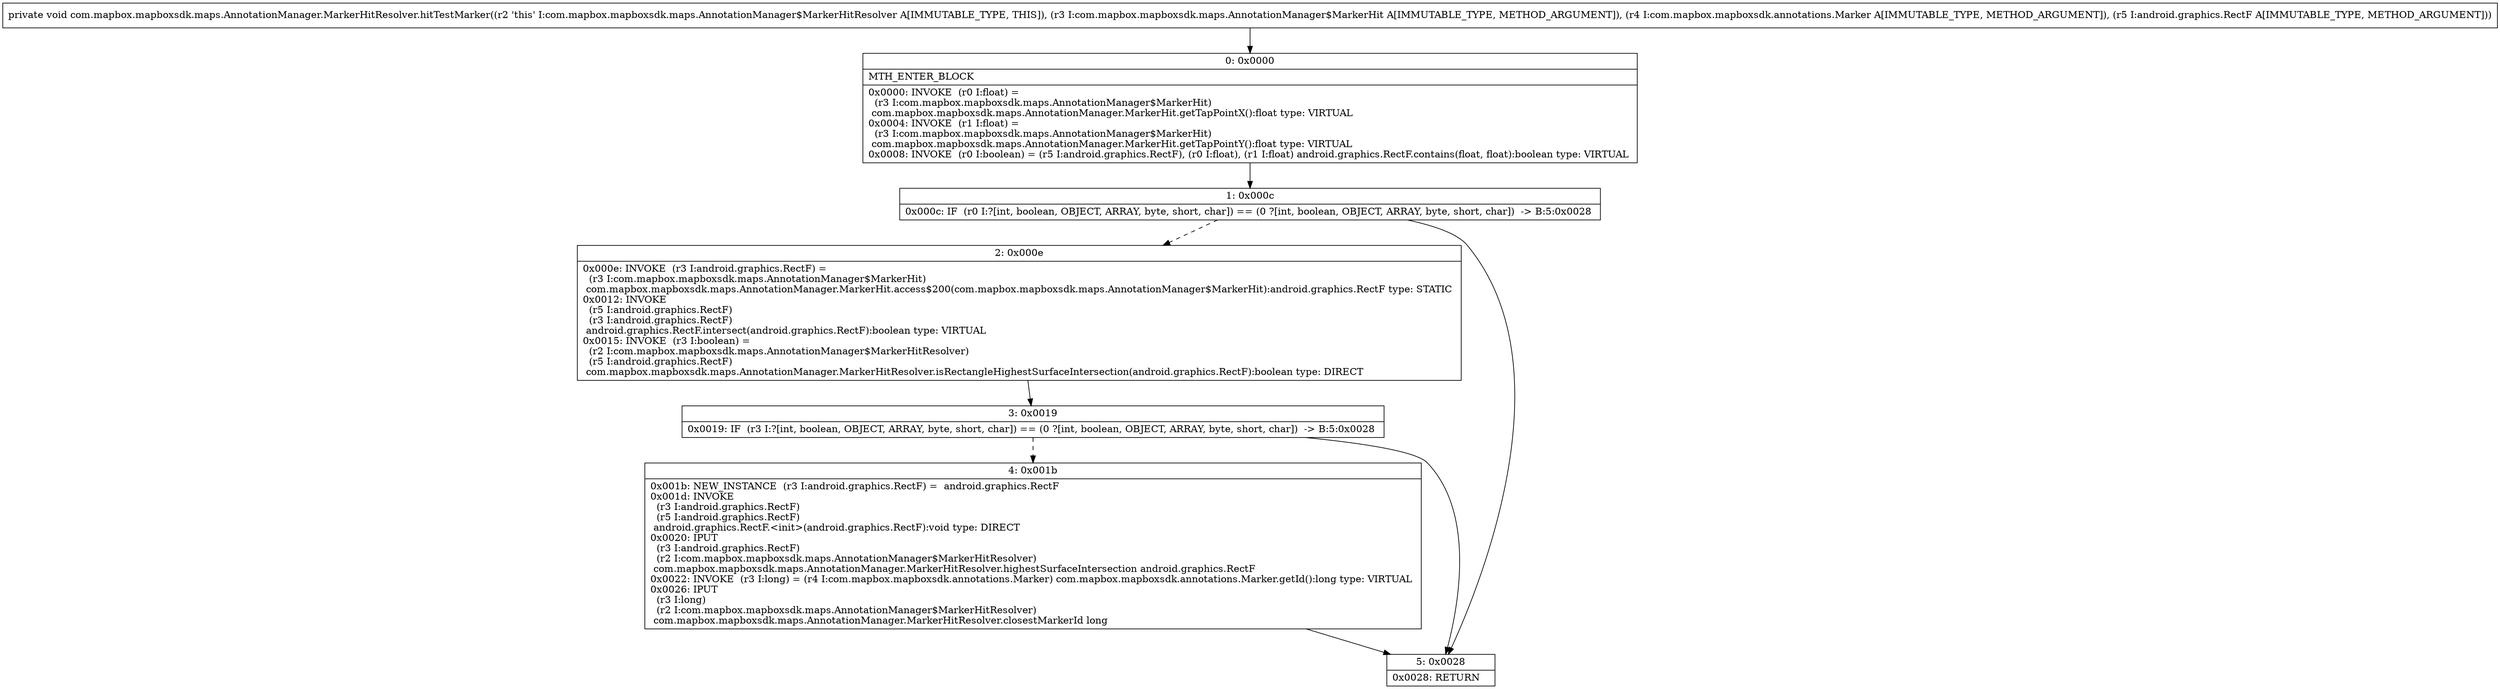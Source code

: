 digraph "CFG forcom.mapbox.mapboxsdk.maps.AnnotationManager.MarkerHitResolver.hitTestMarker(Lcom\/mapbox\/mapboxsdk\/maps\/AnnotationManager$MarkerHit;Lcom\/mapbox\/mapboxsdk\/annotations\/Marker;Landroid\/graphics\/RectF;)V" {
Node_0 [shape=record,label="{0\:\ 0x0000|MTH_ENTER_BLOCK\l|0x0000: INVOKE  (r0 I:float) = \l  (r3 I:com.mapbox.mapboxsdk.maps.AnnotationManager$MarkerHit)\l com.mapbox.mapboxsdk.maps.AnnotationManager.MarkerHit.getTapPointX():float type: VIRTUAL \l0x0004: INVOKE  (r1 I:float) = \l  (r3 I:com.mapbox.mapboxsdk.maps.AnnotationManager$MarkerHit)\l com.mapbox.mapboxsdk.maps.AnnotationManager.MarkerHit.getTapPointY():float type: VIRTUAL \l0x0008: INVOKE  (r0 I:boolean) = (r5 I:android.graphics.RectF), (r0 I:float), (r1 I:float) android.graphics.RectF.contains(float, float):boolean type: VIRTUAL \l}"];
Node_1 [shape=record,label="{1\:\ 0x000c|0x000c: IF  (r0 I:?[int, boolean, OBJECT, ARRAY, byte, short, char]) == (0 ?[int, boolean, OBJECT, ARRAY, byte, short, char])  \-\> B:5:0x0028 \l}"];
Node_2 [shape=record,label="{2\:\ 0x000e|0x000e: INVOKE  (r3 I:android.graphics.RectF) = \l  (r3 I:com.mapbox.mapboxsdk.maps.AnnotationManager$MarkerHit)\l com.mapbox.mapboxsdk.maps.AnnotationManager.MarkerHit.access$200(com.mapbox.mapboxsdk.maps.AnnotationManager$MarkerHit):android.graphics.RectF type: STATIC \l0x0012: INVOKE  \l  (r5 I:android.graphics.RectF)\l  (r3 I:android.graphics.RectF)\l android.graphics.RectF.intersect(android.graphics.RectF):boolean type: VIRTUAL \l0x0015: INVOKE  (r3 I:boolean) = \l  (r2 I:com.mapbox.mapboxsdk.maps.AnnotationManager$MarkerHitResolver)\l  (r5 I:android.graphics.RectF)\l com.mapbox.mapboxsdk.maps.AnnotationManager.MarkerHitResolver.isRectangleHighestSurfaceIntersection(android.graphics.RectF):boolean type: DIRECT \l}"];
Node_3 [shape=record,label="{3\:\ 0x0019|0x0019: IF  (r3 I:?[int, boolean, OBJECT, ARRAY, byte, short, char]) == (0 ?[int, boolean, OBJECT, ARRAY, byte, short, char])  \-\> B:5:0x0028 \l}"];
Node_4 [shape=record,label="{4\:\ 0x001b|0x001b: NEW_INSTANCE  (r3 I:android.graphics.RectF) =  android.graphics.RectF \l0x001d: INVOKE  \l  (r3 I:android.graphics.RectF)\l  (r5 I:android.graphics.RectF)\l android.graphics.RectF.\<init\>(android.graphics.RectF):void type: DIRECT \l0x0020: IPUT  \l  (r3 I:android.graphics.RectF)\l  (r2 I:com.mapbox.mapboxsdk.maps.AnnotationManager$MarkerHitResolver)\l com.mapbox.mapboxsdk.maps.AnnotationManager.MarkerHitResolver.highestSurfaceIntersection android.graphics.RectF \l0x0022: INVOKE  (r3 I:long) = (r4 I:com.mapbox.mapboxsdk.annotations.Marker) com.mapbox.mapboxsdk.annotations.Marker.getId():long type: VIRTUAL \l0x0026: IPUT  \l  (r3 I:long)\l  (r2 I:com.mapbox.mapboxsdk.maps.AnnotationManager$MarkerHitResolver)\l com.mapbox.mapboxsdk.maps.AnnotationManager.MarkerHitResolver.closestMarkerId long \l}"];
Node_5 [shape=record,label="{5\:\ 0x0028|0x0028: RETURN   \l}"];
MethodNode[shape=record,label="{private void com.mapbox.mapboxsdk.maps.AnnotationManager.MarkerHitResolver.hitTestMarker((r2 'this' I:com.mapbox.mapboxsdk.maps.AnnotationManager$MarkerHitResolver A[IMMUTABLE_TYPE, THIS]), (r3 I:com.mapbox.mapboxsdk.maps.AnnotationManager$MarkerHit A[IMMUTABLE_TYPE, METHOD_ARGUMENT]), (r4 I:com.mapbox.mapboxsdk.annotations.Marker A[IMMUTABLE_TYPE, METHOD_ARGUMENT]), (r5 I:android.graphics.RectF A[IMMUTABLE_TYPE, METHOD_ARGUMENT])) }"];
MethodNode -> Node_0;
Node_0 -> Node_1;
Node_1 -> Node_2[style=dashed];
Node_1 -> Node_5;
Node_2 -> Node_3;
Node_3 -> Node_4[style=dashed];
Node_3 -> Node_5;
Node_4 -> Node_5;
}

